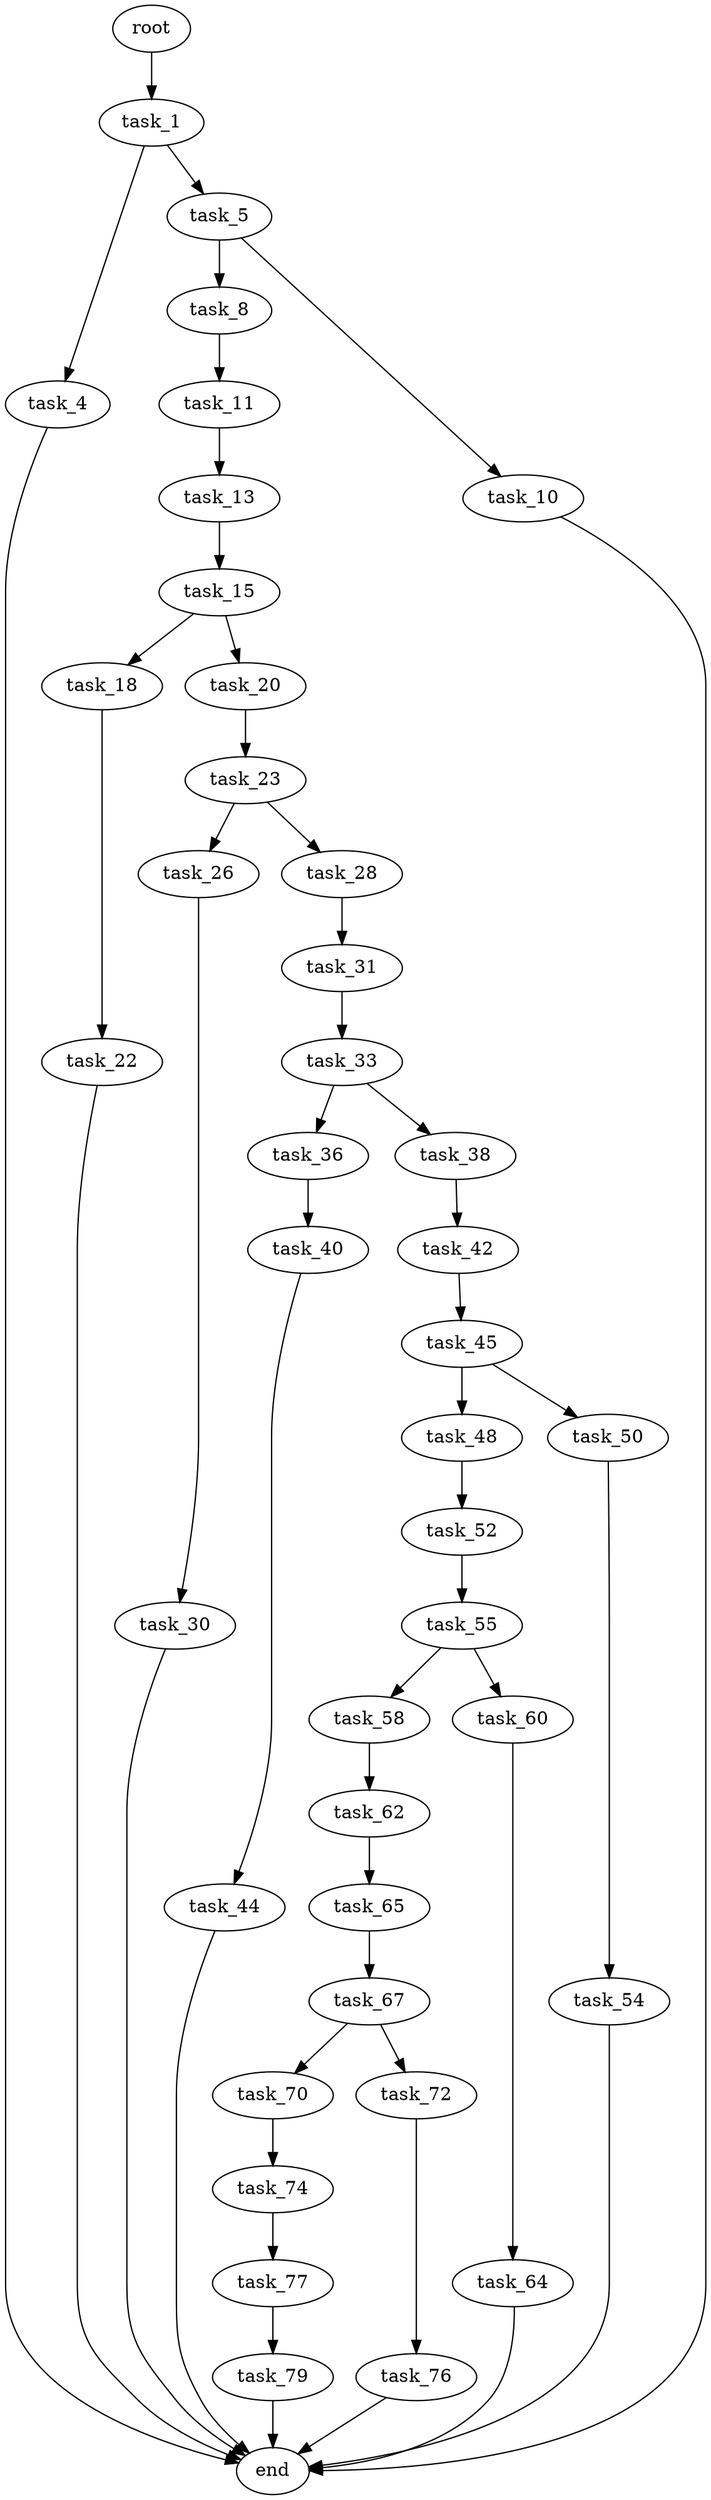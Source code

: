 digraph G {
  root [size="0.000000"];
  task_1 [size="332786092355.000000"];
  task_4 [size="8835983212.000000"];
  task_5 [size="31747722610.000000"];
  end [size="0.000000"];
  task_8 [size="58258288308.000000"];
  task_10 [size="1640547059.000000"];
  task_11 [size="756530010704.000000"];
  task_13 [size="8589934592.000000"];
  task_15 [size="30048784849.000000"];
  task_18 [size="33320288969.000000"];
  task_20 [size="368293445632.000000"];
  task_22 [size="782757789696.000000"];
  task_23 [size="2383890818.000000"];
  task_26 [size="579075074888.000000"];
  task_28 [size="231928233984.000000"];
  task_30 [size="8759862050.000000"];
  task_31 [size="22673514754.000000"];
  task_33 [size="368293445632.000000"];
  task_36 [size="1099802948.000000"];
  task_38 [size="136988658820.000000"];
  task_40 [size="117643598859.000000"];
  task_42 [size="22854931572.000000"];
  task_44 [size="39197971822.000000"];
  task_45 [size="854986710864.000000"];
  task_48 [size="1797069636.000000"];
  task_50 [size="44596895291.000000"];
  task_52 [size="73276269699.000000"];
  task_54 [size="402401583358.000000"];
  task_55 [size="548784655045.000000"];
  task_58 [size="29634244000.000000"];
  task_60 [size="368293445632.000000"];
  task_62 [size="809600002300.000000"];
  task_64 [size="8589934592.000000"];
  task_65 [size="134217728000.000000"];
  task_67 [size="1341816524.000000"];
  task_70 [size="15908827694.000000"];
  task_72 [size="39202391972.000000"];
  task_74 [size="9090274830.000000"];
  task_76 [size="2305043782.000000"];
  task_77 [size="11383113994.000000"];
  task_79 [size="1090343034126.000000"];

  root -> task_1 [size="1.000000"];
  task_1 -> task_4 [size="838860800.000000"];
  task_1 -> task_5 [size="838860800.000000"];
  task_4 -> end [size="1.000000"];
  task_5 -> task_8 [size="679477248.000000"];
  task_5 -> task_10 [size="679477248.000000"];
  task_8 -> task_11 [size="134217728.000000"];
  task_10 -> end [size="1.000000"];
  task_11 -> task_13 [size="536870912.000000"];
  task_13 -> task_15 [size="33554432.000000"];
  task_15 -> task_18 [size="75497472.000000"];
  task_15 -> task_20 [size="75497472.000000"];
  task_18 -> task_22 [size="33554432.000000"];
  task_20 -> task_23 [size="411041792.000000"];
  task_22 -> end [size="1.000000"];
  task_23 -> task_26 [size="134217728.000000"];
  task_23 -> task_28 [size="134217728.000000"];
  task_26 -> task_30 [size="411041792.000000"];
  task_28 -> task_31 [size="301989888.000000"];
  task_30 -> end [size="1.000000"];
  task_31 -> task_33 [size="33554432.000000"];
  task_33 -> task_36 [size="411041792.000000"];
  task_33 -> task_38 [size="411041792.000000"];
  task_36 -> task_40 [size="33554432.000000"];
  task_38 -> task_42 [size="536870912.000000"];
  task_40 -> task_44 [size="209715200.000000"];
  task_42 -> task_45 [size="536870912.000000"];
  task_44 -> end [size="1.000000"];
  task_45 -> task_48 [size="536870912.000000"];
  task_45 -> task_50 [size="536870912.000000"];
  task_48 -> task_52 [size="75497472.000000"];
  task_50 -> task_54 [size="838860800.000000"];
  task_52 -> task_55 [size="75497472.000000"];
  task_54 -> end [size="1.000000"];
  task_55 -> task_58 [size="679477248.000000"];
  task_55 -> task_60 [size="679477248.000000"];
  task_58 -> task_62 [size="536870912.000000"];
  task_60 -> task_64 [size="411041792.000000"];
  task_62 -> task_65 [size="679477248.000000"];
  task_64 -> end [size="1.000000"];
  task_65 -> task_67 [size="209715200.000000"];
  task_67 -> task_70 [size="33554432.000000"];
  task_67 -> task_72 [size="33554432.000000"];
  task_70 -> task_74 [size="536870912.000000"];
  task_72 -> task_76 [size="838860800.000000"];
  task_74 -> task_77 [size="209715200.000000"];
  task_76 -> end [size="1.000000"];
  task_77 -> task_79 [size="679477248.000000"];
  task_79 -> end [size="1.000000"];
}

